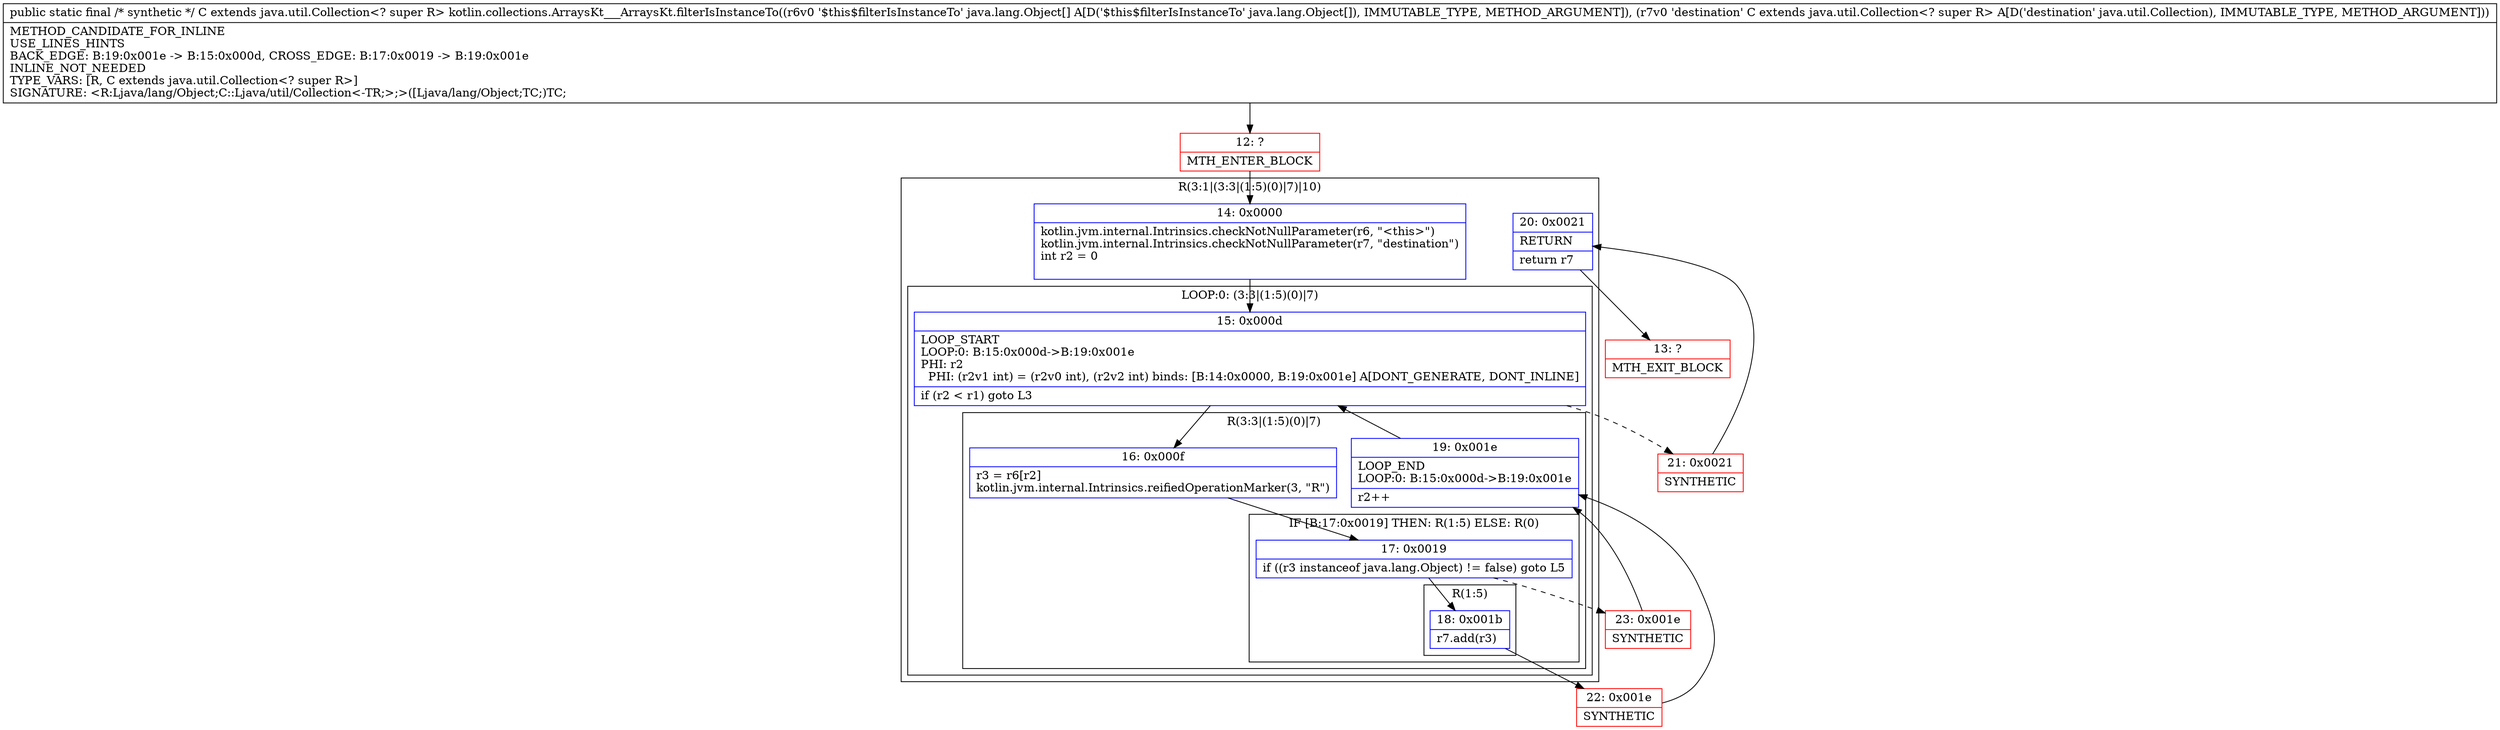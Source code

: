 digraph "CFG forkotlin.collections.ArraysKt___ArraysKt.filterIsInstanceTo([Ljava\/lang\/Object;Ljava\/util\/Collection;)Ljava\/util\/Collection;" {
subgraph cluster_Region_1837902906 {
label = "R(3:1|(3:3|(1:5)(0)|7)|10)";
node [shape=record,color=blue];
Node_14 [shape=record,label="{14\:\ 0x0000|kotlin.jvm.internal.Intrinsics.checkNotNullParameter(r6, \"\<this\>\")\lkotlin.jvm.internal.Intrinsics.checkNotNullParameter(r7, \"destination\")\lint r2 = 0\l\l}"];
subgraph cluster_LoopRegion_305799634 {
label = "LOOP:0: (3:3|(1:5)(0)|7)";
node [shape=record,color=blue];
Node_15 [shape=record,label="{15\:\ 0x000d|LOOP_START\lLOOP:0: B:15:0x000d\-\>B:19:0x001e\lPHI: r2 \l  PHI: (r2v1 int) = (r2v0 int), (r2v2 int) binds: [B:14:0x0000, B:19:0x001e] A[DONT_GENERATE, DONT_INLINE]\l|if (r2 \< r1) goto L3\l}"];
subgraph cluster_Region_1295519526 {
label = "R(3:3|(1:5)(0)|7)";
node [shape=record,color=blue];
Node_16 [shape=record,label="{16\:\ 0x000f|r3 = r6[r2]\lkotlin.jvm.internal.Intrinsics.reifiedOperationMarker(3, \"R\")\l}"];
subgraph cluster_IfRegion_38780600 {
label = "IF [B:17:0x0019] THEN: R(1:5) ELSE: R(0)";
node [shape=record,color=blue];
Node_17 [shape=record,label="{17\:\ 0x0019|if ((r3 instanceof java.lang.Object) != false) goto L5\l}"];
subgraph cluster_Region_351717921 {
label = "R(1:5)";
node [shape=record,color=blue];
Node_18 [shape=record,label="{18\:\ 0x001b|r7.add(r3)\l}"];
}
subgraph cluster_Region_1734329098 {
label = "R(0)";
node [shape=record,color=blue];
}
}
Node_19 [shape=record,label="{19\:\ 0x001e|LOOP_END\lLOOP:0: B:15:0x000d\-\>B:19:0x001e\l|r2++\l}"];
}
}
Node_20 [shape=record,label="{20\:\ 0x0021|RETURN\l|return r7\l}"];
}
Node_12 [shape=record,color=red,label="{12\:\ ?|MTH_ENTER_BLOCK\l}"];
Node_22 [shape=record,color=red,label="{22\:\ 0x001e|SYNTHETIC\l}"];
Node_23 [shape=record,color=red,label="{23\:\ 0x001e|SYNTHETIC\l}"];
Node_21 [shape=record,color=red,label="{21\:\ 0x0021|SYNTHETIC\l}"];
Node_13 [shape=record,color=red,label="{13\:\ ?|MTH_EXIT_BLOCK\l}"];
MethodNode[shape=record,label="{public static final \/* synthetic *\/ C extends java.util.Collection\<? super R\> kotlin.collections.ArraysKt___ArraysKt.filterIsInstanceTo((r6v0 '$this$filterIsInstanceTo' java.lang.Object[] A[D('$this$filterIsInstanceTo' java.lang.Object[]), IMMUTABLE_TYPE, METHOD_ARGUMENT]), (r7v0 'destination' C extends java.util.Collection\<? super R\> A[D('destination' java.util.Collection), IMMUTABLE_TYPE, METHOD_ARGUMENT]))  | METHOD_CANDIDATE_FOR_INLINE\lUSE_LINES_HINTS\lBACK_EDGE: B:19:0x001e \-\> B:15:0x000d, CROSS_EDGE: B:17:0x0019 \-\> B:19:0x001e\lINLINE_NOT_NEEDED\lTYPE_VARS: [R, C extends java.util.Collection\<? super R\>]\lSIGNATURE: \<R:Ljava\/lang\/Object;C::Ljava\/util\/Collection\<\-TR;\>;\>([Ljava\/lang\/Object;TC;)TC;\l}"];
MethodNode -> Node_12;Node_14 -> Node_15;
Node_15 -> Node_16;
Node_15 -> Node_21[style=dashed];
Node_16 -> Node_17;
Node_17 -> Node_18;
Node_17 -> Node_23[style=dashed];
Node_18 -> Node_22;
Node_19 -> Node_15;
Node_20 -> Node_13;
Node_12 -> Node_14;
Node_22 -> Node_19;
Node_23 -> Node_19;
Node_21 -> Node_20;
}

